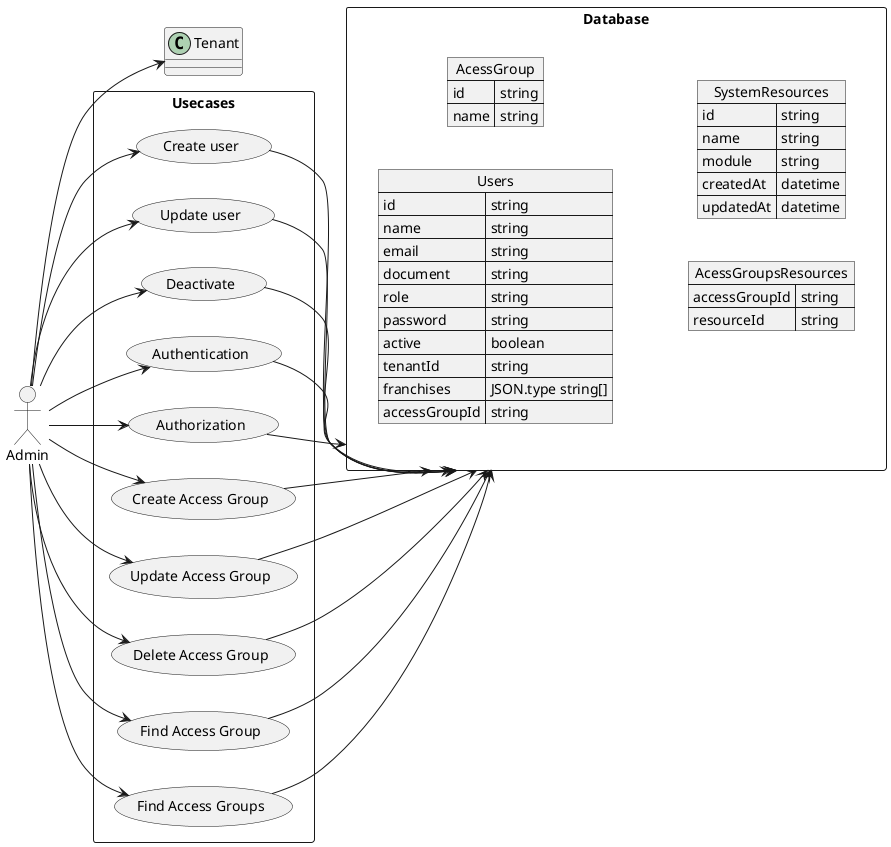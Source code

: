 @startuml
allowmixing

left to right direction

actor "Admin" as admin

rectangle Usecases {
  usecase "Create user" as CU
  usecase "Update user" as UU
  usecase "Deactivate" as DU
  usecase "Authentication" as ATC
  usecase "Authorization" as ATR

  usecase "Create Access Group" as CAG
  usecase "Update Access Group" as UAG
  usecase "Delete Access Group" as DAG
  usecase "Find Access Group" as FAG
  usecase "Find Access Groups" as FAGS
}

rectangle Database {
  json Users {
   "id":"string",
   "name":"string",
   "email": "string",
   "document":"string",
   "role": "string",
   "password": "string",
   "active": "boolean",
   "tenantId": "string",
   "franchises": "JSON.type string[]",
   "accessGroupId": "string"
  }

  json AcessGroup{
    "id": "string",
    "name": "string"
  }

  json AcessGroupsResources{
    "accessGroupId": "string",
    "resourceId": "string"
  }

  json SystemResources {
   "id": "string",
   "name": "string",
   "module": "string",
   "createdAt": "datetime",
   "updatedAt": "datetime"
  }
}

admin --> Tenant

admin --> CU
admin --> UU
admin --> DU
admin --> ATC
admin --> ATR

admin --> CAG
admin --> UAG
admin --> DAG
admin --> FAG
admin --> FAGS

CU --> Database
UU --> Database
DU --> Database
ATC --> Database
ATR --> Database

CAG --> Database
UAG --> Database
DAG --> Database
FAG --> Database
FAGS --> Database

@enduml